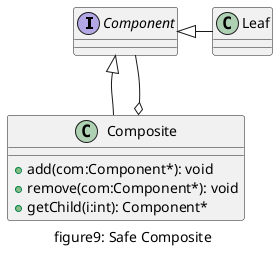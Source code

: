 @startuml "figure9_composite_safe"
caption figure9: Safe Composite

interface Component{}
class Leaf{}
class Composite{
    + add(com:Component*): void
    + remove(com:Component*): void
    + getChild(i:int): Component*
}

Component <|-right- Leaf
Component <|-- Composite
Composite o-- Component
@enduml

@startuml "figure9_composite_glass"
caption figure9: Glass Composite

interface Component{
    + add(com:Component*): void
    + remove(com:Component*): void
    + getChild(i:int): Component*
}
class Leaf{}
class Composite{}

Component <|-right- Leaf
Component <|-- Composite
Composite o-- Component
@enduml